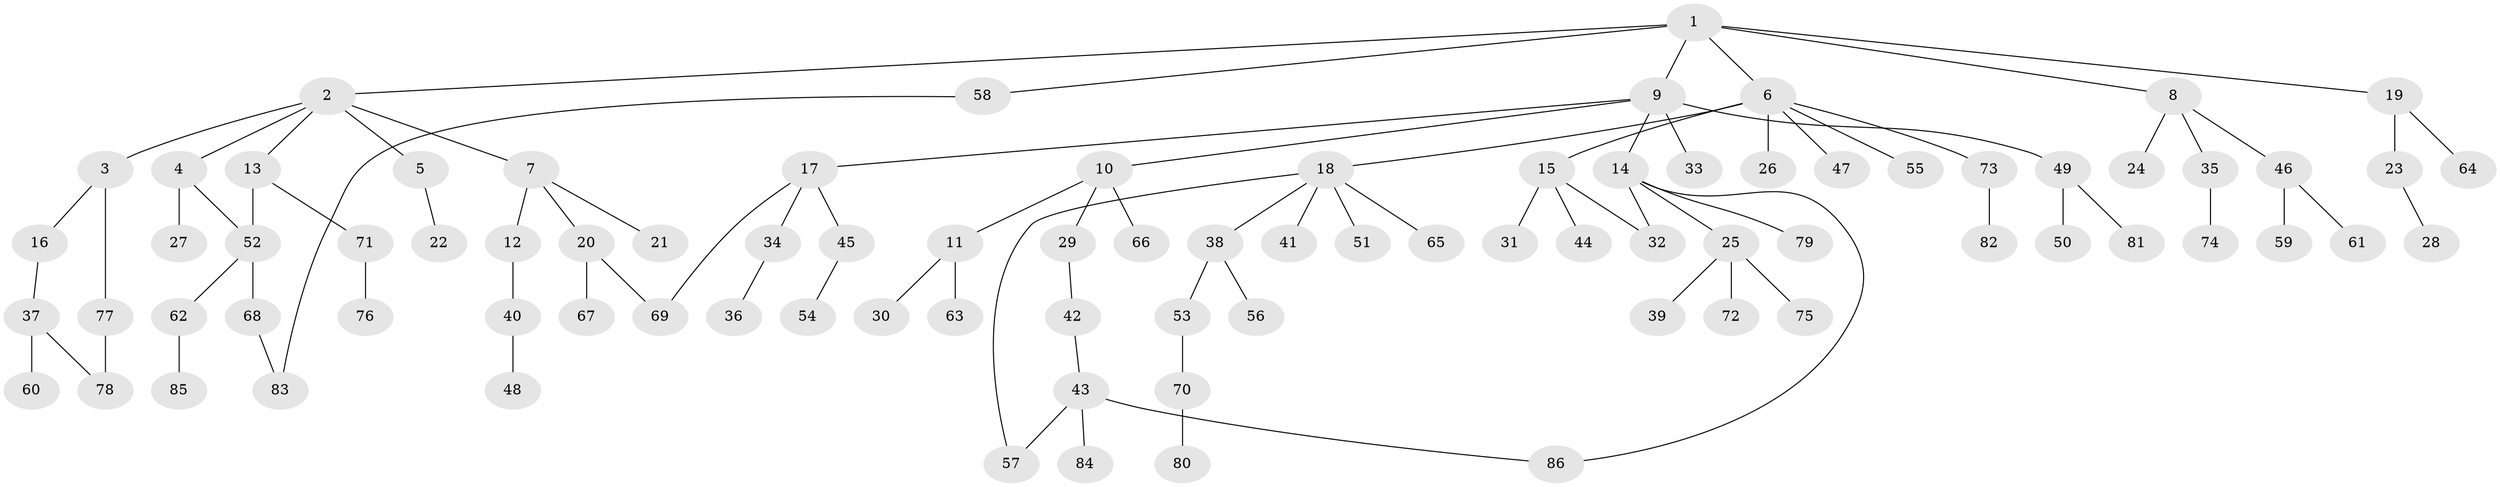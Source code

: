 // Generated by graph-tools (version 1.1) at 2025/25/03/09/25 03:25:27]
// undirected, 86 vertices, 92 edges
graph export_dot {
graph [start="1"]
  node [color=gray90,style=filled];
  1;
  2;
  3;
  4;
  5;
  6;
  7;
  8;
  9;
  10;
  11;
  12;
  13;
  14;
  15;
  16;
  17;
  18;
  19;
  20;
  21;
  22;
  23;
  24;
  25;
  26;
  27;
  28;
  29;
  30;
  31;
  32;
  33;
  34;
  35;
  36;
  37;
  38;
  39;
  40;
  41;
  42;
  43;
  44;
  45;
  46;
  47;
  48;
  49;
  50;
  51;
  52;
  53;
  54;
  55;
  56;
  57;
  58;
  59;
  60;
  61;
  62;
  63;
  64;
  65;
  66;
  67;
  68;
  69;
  70;
  71;
  72;
  73;
  74;
  75;
  76;
  77;
  78;
  79;
  80;
  81;
  82;
  83;
  84;
  85;
  86;
  1 -- 2;
  1 -- 6;
  1 -- 8;
  1 -- 9;
  1 -- 19;
  1 -- 58;
  2 -- 3;
  2 -- 4;
  2 -- 5;
  2 -- 7;
  2 -- 13;
  3 -- 16;
  3 -- 77;
  4 -- 27;
  4 -- 52;
  5 -- 22;
  6 -- 15;
  6 -- 18;
  6 -- 26;
  6 -- 47;
  6 -- 55;
  6 -- 73;
  7 -- 12;
  7 -- 20;
  7 -- 21;
  8 -- 24;
  8 -- 35;
  8 -- 46;
  9 -- 10;
  9 -- 14;
  9 -- 17;
  9 -- 33;
  9 -- 49;
  10 -- 11;
  10 -- 29;
  10 -- 66;
  11 -- 30;
  11 -- 63;
  12 -- 40;
  13 -- 71;
  13 -- 52;
  14 -- 25;
  14 -- 79;
  14 -- 86;
  14 -- 32;
  15 -- 31;
  15 -- 32;
  15 -- 44;
  16 -- 37;
  17 -- 34;
  17 -- 45;
  17 -- 69;
  18 -- 38;
  18 -- 41;
  18 -- 51;
  18 -- 57;
  18 -- 65;
  19 -- 23;
  19 -- 64;
  20 -- 67;
  20 -- 69;
  23 -- 28;
  25 -- 39;
  25 -- 72;
  25 -- 75;
  29 -- 42;
  34 -- 36;
  35 -- 74;
  37 -- 60;
  37 -- 78;
  38 -- 53;
  38 -- 56;
  40 -- 48;
  42 -- 43;
  43 -- 84;
  43 -- 86;
  43 -- 57;
  45 -- 54;
  46 -- 59;
  46 -- 61;
  49 -- 50;
  49 -- 81;
  52 -- 62;
  52 -- 68;
  53 -- 70;
  58 -- 83;
  62 -- 85;
  68 -- 83;
  70 -- 80;
  71 -- 76;
  73 -- 82;
  77 -- 78;
}
